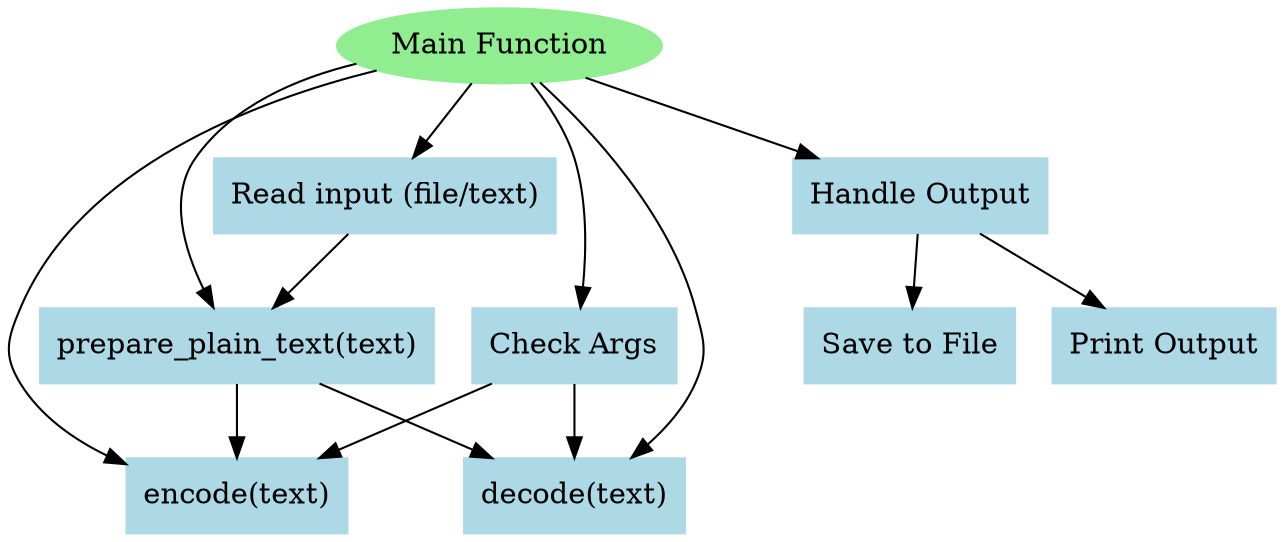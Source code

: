 digraph functions_graph {
    rankdir=TB;

    node [shape=box, style=filled, color=lightblue];

    # Define the functions
    prepare_plain_text [label="prepare_plain_text(text)"];
    encode [label="encode(text)"];
    decode [label="decode(text)"];
    main_function [label="Main Function"];

    # Relationships
    main_function -> prepare_plain_text;
    main_function -> encode;
    main_function -> decode;

    prepare_plain_text -> encode;
    prepare_plain_text -> decode;

    # Additional interactions within the main function
    main_function -> "Read input (file/text)";
    main_function -> "Check Args";
    main_function -> "Handle Output";

    "Read input (file/text)" -> prepare_plain_text;
    "Check Args" -> encode;
    "Check Args" -> decode;
    "Handle Output" -> "Save to File";
    "Handle Output" -> "Print Output";

    # Style for main function nodes
    main_function [shape=ellipse, color=lightgreen];
}


